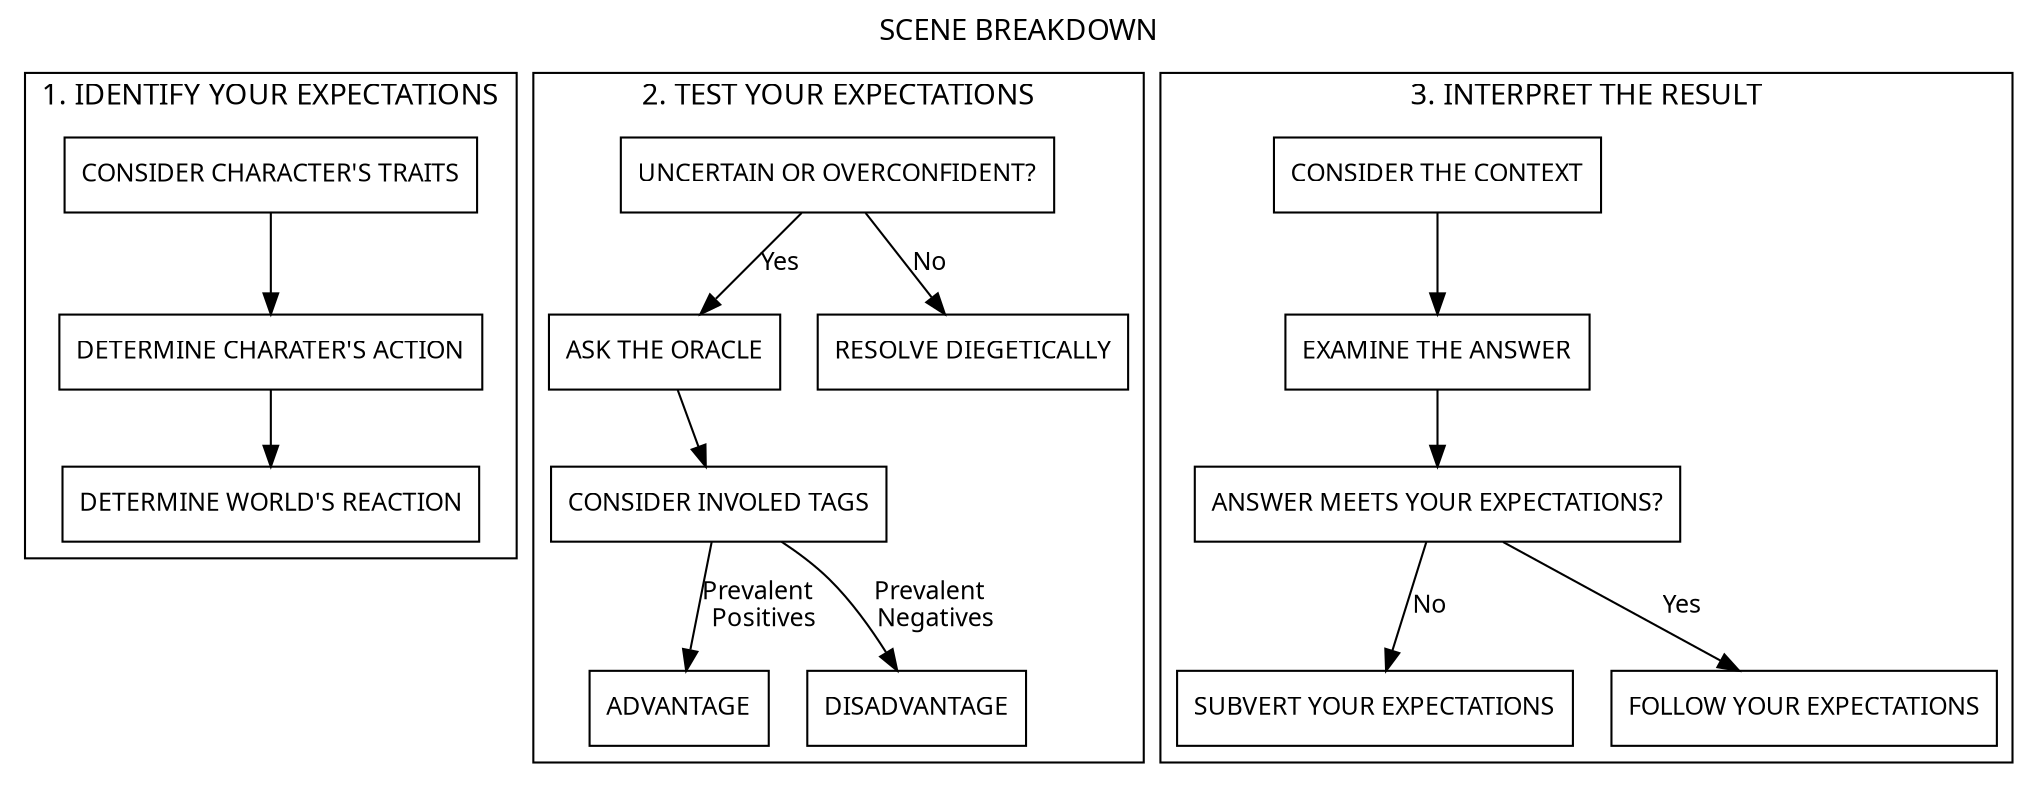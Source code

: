 digraph scene_breakdown {
    label = "SCENE BREAKDOWN";
    labelloc="t";
    fontname="Takota";
    node [shape="rect", style = "", 
    fontname="Takota", fontsize=12];
    edge [shape="rect", fontname="Takota", fontsize=12];

    subgraph cluster_0 {
        label = "1. IDENTIFY YOUR EXPECTATIONS";
        cs01 [label = "CONSIDER CHARACTER'S TRAITS"];
        cs02 [label = "DETERMINE CHARATER'S ACTION"];
        cs03 [label = "DETERMINE WORLD'S REACTION"];

        cs01 -> cs02 -> cs03;

    }
    subgraph cluster_1 {
        label = "2. TEST YOUR EXPECTATIONS";
        cs11 [label = "UNCERTAIN OR OVERCONFIDENT?"];
        cs12 [label = "ASK THE ORACLE"];
        cs13 [label = "RESOLVE DIEGETICALLY"];
        cs14 [label = "CONSIDER INVOLED TAGS"];
        cs15 [label = "ADVANTAGE"];
        cs16 [label = "DISADVANTAGE"];

        cs11 -> cs12 [label="Yes"];
        cs11 -> cs13 [label="No"];
        cs12 -> cs14;
        cs14 -> cs15 [label = "Prevalent \n Positives"];
        cs14 -> cs16 [label = "Prevalent \n Negatives"];

    }
    subgraph cluster_3 {
        label = "3. INTERPRET THE RESULT";
        cs31 [label = "ANSWER MEETS YOUR EXPECTATIONS?"];
        cs32 [label = "CONSIDER THE CONTEXT"];
        cs33 [label = "EXAMINE THE ANSWER"];
        cs34 [label = "SUBVERT YOUR EXPECTATIONS"];
        cs35 [label = "FOLLOW YOUR EXPECTATIONS"];

        cs32 -> cs33 -> cs31;
        cs31 -> cs35 [label = "Yes"];
        cs31 -> cs34 [label = "No"];

    //cs03 -> cs11;
    //cs15, cs16 -> cs32

    }

}